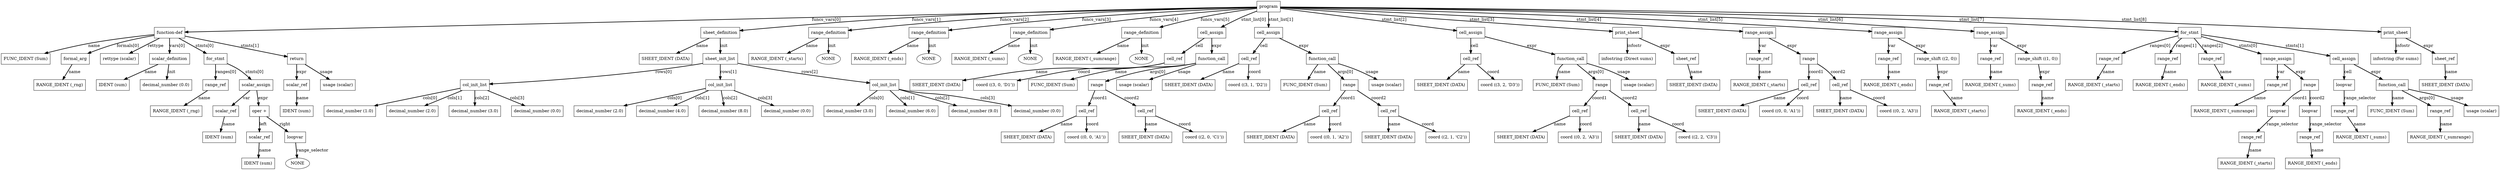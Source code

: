 digraph parsetree {
    ratio=fill
    node [shape="box"]
    edge [style=bold]
    ranksep=equally
    nodesep=0.5
    rankdir = TB
    clusterrank = local
N0 [label="program"]
N1 [label="function-def"]
N2 [label="FUNC_IDENT (Sum)"]
N1->N2 [label="name"]
N3 [label="formal_arg"]
N4 [label="RANGE_IDENT (_rng)"]
N3->N4 [label="name"]
N1->N3 [label="formals[0]"]
N5 [label="rettype (scalar)"]
N1->N5 [label="rettype"]
N6 [label="scalar_definition"]
N7 [label="IDENT (sum)"]
N6->N7 [label="name"]
N8 [label="decimal_number (0.0)"]
N6->N8 [label="init"]
N1->N6 [label="vars[0]"]
N9 [label="for_stmt"]
N10 [label="range_ref"]
N11 [label="RANGE_IDENT (_rng)"]
N10->N11 [label="name"]
N9->N10 [label="ranges[0]"]
N12 [label="scalar_assign"]
N13 [label="scalar_ref"]
N14 [label="IDENT (sum)"]
N13->N14 [label="name"]
N12->N13 [label="var"]
N15 [label="oper +"]
N16 [label="scalar_ref"]
N17 [label="IDENT (sum)"]
N16->N17 [label="name"]
N15->N16 [label="left"]
N18 [label="loopvar"]
N19 [shape="ellipse", label="NONE"]
N18->N19 [label="range_selector"]
N15->N18 [label="right"]
N12->N15 [label="expr"]
N9->N12 [label="stmts[0]"]
N1->N9 [label="stmts[0]"]
N20 [label="return"]
N21 [label="scalar_ref"]
N22 [label="IDENT (sum)"]
N21->N22 [label="name"]
N20->N21 [label="expr"]
N23 [label="usage (scalar)"]
N20->N23 [label="usage"]
N1->N20 [label="stmts[1]"]
N0->N1 [label="funcs_vars[0]"]
N24 [label="sheet_definition"]
N25 [label="SHEET_IDENT (DATA)"]
N24->N25 [label="name"]
N26 [label="sheet_init_list"]
N27 [label="col_init_list"]
N28 [label="decimal_number (1.0)"]
N27->N28 [label="cols[0]"]
N29 [label="decimal_number (2.0)"]
N27->N29 [label="cols[1]"]
N30 [label="decimal_number (3.0)"]
N27->N30 [label="cols[2]"]
N31 [label="decimal_number (0.0)"]
N27->N31 [label="cols[3]"]
N26->N27 [label="rows[0]"]
N32 [label="col_init_list"]
N33 [label="decimal_number (2.0)"]
N32->N33 [label="cols[0]"]
N34 [label="decimal_number (4.0)"]
N32->N34 [label="cols[1]"]
N35 [label="decimal_number (8.0)"]
N32->N35 [label="cols[2]"]
N36 [label="decimal_number (0.0)"]
N32->N36 [label="cols[3]"]
N26->N32 [label="rows[1]"]
N37 [label="col_init_list"]
N38 [label="decimal_number (3.0)"]
N37->N38 [label="cols[0]"]
N39 [label="decimal_number (6.0)"]
N37->N39 [label="cols[1]"]
N40 [label="decimal_number (9.0)"]
N37->N40 [label="cols[2]"]
N41 [label="decimal_number (0.0)"]
N37->N41 [label="cols[3]"]
N26->N37 [label="rows[2]"]
N24->N26 [label="init"]
N0->N24 [label="funcs_vars[1]"]
N42 [label="range_definition"]
N43 [label="RANGE_IDENT (_starts)"]
N42->N43 [label="name"]
N44 [shape="ellipse", label="NONE"]
N42->N44 [label="init"]
N0->N42 [label="funcs_vars[2]"]
N45 [label="range_definition"]
N46 [label="RANGE_IDENT (_ends)"]
N45->N46 [label="name"]
N47 [shape="ellipse", label="NONE"]
N45->N47 [label="init"]
N0->N45 [label="funcs_vars[3]"]
N48 [label="range_definition"]
N49 [label="RANGE_IDENT (_sums)"]
N48->N49 [label="name"]
N50 [shape="ellipse", label="NONE"]
N48->N50 [label="init"]
N0->N48 [label="funcs_vars[4]"]
N51 [label="range_definition"]
N52 [label="RANGE_IDENT (_sumrange)"]
N51->N52 [label="name"]
N53 [shape="ellipse", label="NONE"]
N51->N53 [label="init"]
N0->N51 [label="funcs_vars[5]"]
N54 [label="cell_assign"]
N55 [label="cell_ref"]
N56 [label="SHEET_IDENT (DATA)"]
N55->N56 [label="name"]
N57 [label="coord ((3, 0, 'D1'))"]
N55->N57 [label="coord"]
N54->N55 [label="cell"]
N58 [label="function_call"]
N59 [label="FUNC_IDENT (Sum)"]
N58->N59 [label="name"]
N60 [label="range"]
N61 [label="cell_ref"]
N62 [label="SHEET_IDENT (DATA)"]
N61->N62 [label="name"]
N63 [label="coord ((0, 0, 'A1'))"]
N61->N63 [label="coord"]
N60->N61 [label="coord1"]
N64 [label="cell_ref"]
N65 [label="SHEET_IDENT (DATA)"]
N64->N65 [label="name"]
N66 [label="coord ((2, 0, 'C1'))"]
N64->N66 [label="coord"]
N60->N64 [label="coord2"]
N58->N60 [label="args[0]"]
N67 [label="usage (scalar)"]
N58->N67 [label="usage"]
N54->N58 [label="expr"]
N0->N54 [label="stmt_list[0]"]
N68 [label="cell_assign"]
N69 [label="cell_ref"]
N70 [label="SHEET_IDENT (DATA)"]
N69->N70 [label="name"]
N71 [label="coord ((3, 1, 'D2'))"]
N69->N71 [label="coord"]
N68->N69 [label="cell"]
N72 [label="function_call"]
N73 [label="FUNC_IDENT (Sum)"]
N72->N73 [label="name"]
N74 [label="range"]
N75 [label="cell_ref"]
N76 [label="SHEET_IDENT (DATA)"]
N75->N76 [label="name"]
N77 [label="coord ((0, 1, 'A2'))"]
N75->N77 [label="coord"]
N74->N75 [label="coord1"]
N78 [label="cell_ref"]
N79 [label="SHEET_IDENT (DATA)"]
N78->N79 [label="name"]
N80 [label="coord ((2, 1, 'C2'))"]
N78->N80 [label="coord"]
N74->N78 [label="coord2"]
N72->N74 [label="args[0]"]
N81 [label="usage (scalar)"]
N72->N81 [label="usage"]
N68->N72 [label="expr"]
N0->N68 [label="stmt_list[1]"]
N82 [label="cell_assign"]
N83 [label="cell_ref"]
N84 [label="SHEET_IDENT (DATA)"]
N83->N84 [label="name"]
N85 [label="coord ((3, 2, 'D3'))"]
N83->N85 [label="coord"]
N82->N83 [label="cell"]
N86 [label="function_call"]
N87 [label="FUNC_IDENT (Sum)"]
N86->N87 [label="name"]
N88 [label="range"]
N89 [label="cell_ref"]
N90 [label="SHEET_IDENT (DATA)"]
N89->N90 [label="name"]
N91 [label="coord ((0, 2, 'A3'))"]
N89->N91 [label="coord"]
N88->N89 [label="coord1"]
N92 [label="cell_ref"]
N93 [label="SHEET_IDENT (DATA)"]
N92->N93 [label="name"]
N94 [label="coord ((2, 2, 'C3'))"]
N92->N94 [label="coord"]
N88->N92 [label="coord2"]
N86->N88 [label="args[0]"]
N95 [label="usage (scalar)"]
N86->N95 [label="usage"]
N82->N86 [label="expr"]
N0->N82 [label="stmt_list[2]"]
N96 [label="print_sheet"]
N97 [label="infostring (Direct sums)"]
N96->N97 [label="infostr"]
N98 [label="sheet_ref"]
N99 [label="SHEET_IDENT (DATA)"]
N98->N99 [label="name"]
N96->N98 [label="expr"]
N0->N96 [label="stmt_list[3]"]
N100 [label="range_assign"]
N101 [label="range_ref"]
N102 [label="RANGE_IDENT (_starts)"]
N101->N102 [label="name"]
N100->N101 [label="var"]
N103 [label="range"]
N104 [label="cell_ref"]
N105 [label="SHEET_IDENT (DATA)"]
N104->N105 [label="name"]
N106 [label="coord ((0, 0, 'A1'))"]
N104->N106 [label="coord"]
N103->N104 [label="coord1"]
N107 [label="cell_ref"]
N108 [label="SHEET_IDENT (DATA)"]
N107->N108 [label="name"]
N109 [label="coord ((0, 2, 'A3'))"]
N107->N109 [label="coord"]
N103->N107 [label="coord2"]
N100->N103 [label="expr"]
N0->N100 [label="stmt_list[4]"]
N110 [label="range_assign"]
N111 [label="range_ref"]
N112 [label="RANGE_IDENT (_ends)"]
N111->N112 [label="name"]
N110->N111 [label="var"]
N113 [label="range_shift ((2, 0))"]
N114 [label="range_ref"]
N115 [label="RANGE_IDENT (_starts)"]
N114->N115 [label="name"]
N113->N114 [label="expr"]
N110->N113 [label="expr"]
N0->N110 [label="stmt_list[5]"]
N116 [label="range_assign"]
N117 [label="range_ref"]
N118 [label="RANGE_IDENT (_sums)"]
N117->N118 [label="name"]
N116->N117 [label="var"]
N119 [label="range_shift ((1, 0))"]
N120 [label="range_ref"]
N121 [label="RANGE_IDENT (_ends)"]
N120->N121 [label="name"]
N119->N120 [label="expr"]
N116->N119 [label="expr"]
N0->N116 [label="stmt_list[6]"]
N122 [label="for_stmt"]
N123 [label="range_ref"]
N124 [label="RANGE_IDENT (_starts)"]
N123->N124 [label="name"]
N122->N123 [label="ranges[0]"]
N125 [label="range_ref"]
N126 [label="RANGE_IDENT (_ends)"]
N125->N126 [label="name"]
N122->N125 [label="ranges[1]"]
N127 [label="range_ref"]
N128 [label="RANGE_IDENT (_sums)"]
N127->N128 [label="name"]
N122->N127 [label="ranges[2]"]
N129 [label="range_assign"]
N130 [label="range_ref"]
N131 [label="RANGE_IDENT (_sumrange)"]
N130->N131 [label="name"]
N129->N130 [label="var"]
N132 [label="range"]
N133 [label="loopvar"]
N134 [label="range_ref"]
N135 [label="RANGE_IDENT (_starts)"]
N134->N135 [label="name"]
N133->N134 [label="range_selector"]
N132->N133 [label="coord1"]
N136 [label="loopvar"]
N137 [label="range_ref"]
N138 [label="RANGE_IDENT (_ends)"]
N137->N138 [label="name"]
N136->N137 [label="range_selector"]
N132->N136 [label="coord2"]
N129->N132 [label="expr"]
N122->N129 [label="stmts[0]"]
N139 [label="cell_assign"]
N140 [label="loopvar"]
N141 [label="range_ref"]
N142 [label="RANGE_IDENT (_sums)"]
N141->N142 [label="name"]
N140->N141 [label="range_selector"]
N139->N140 [label="cell"]
N143 [label="function_call"]
N144 [label="FUNC_IDENT (Sum)"]
N143->N144 [label="name"]
N145 [label="range_ref"]
N146 [label="RANGE_IDENT (_sumrange)"]
N145->N146 [label="name"]
N143->N145 [label="args[0]"]
N147 [label="usage (scalar)"]
N143->N147 [label="usage"]
N139->N143 [label="expr"]
N122->N139 [label="stmts[1]"]
N0->N122 [label="stmt_list[7]"]
N148 [label="print_sheet"]
N149 [label="infostring (For sums)"]
N148->N149 [label="infostr"]
N150 [label="sheet_ref"]
N151 [label="SHEET_IDENT (DATA)"]
N150->N151 [label="name"]
N148->N150 [label="expr"]
N0->N148 [label="stmt_list[8]"]
}

